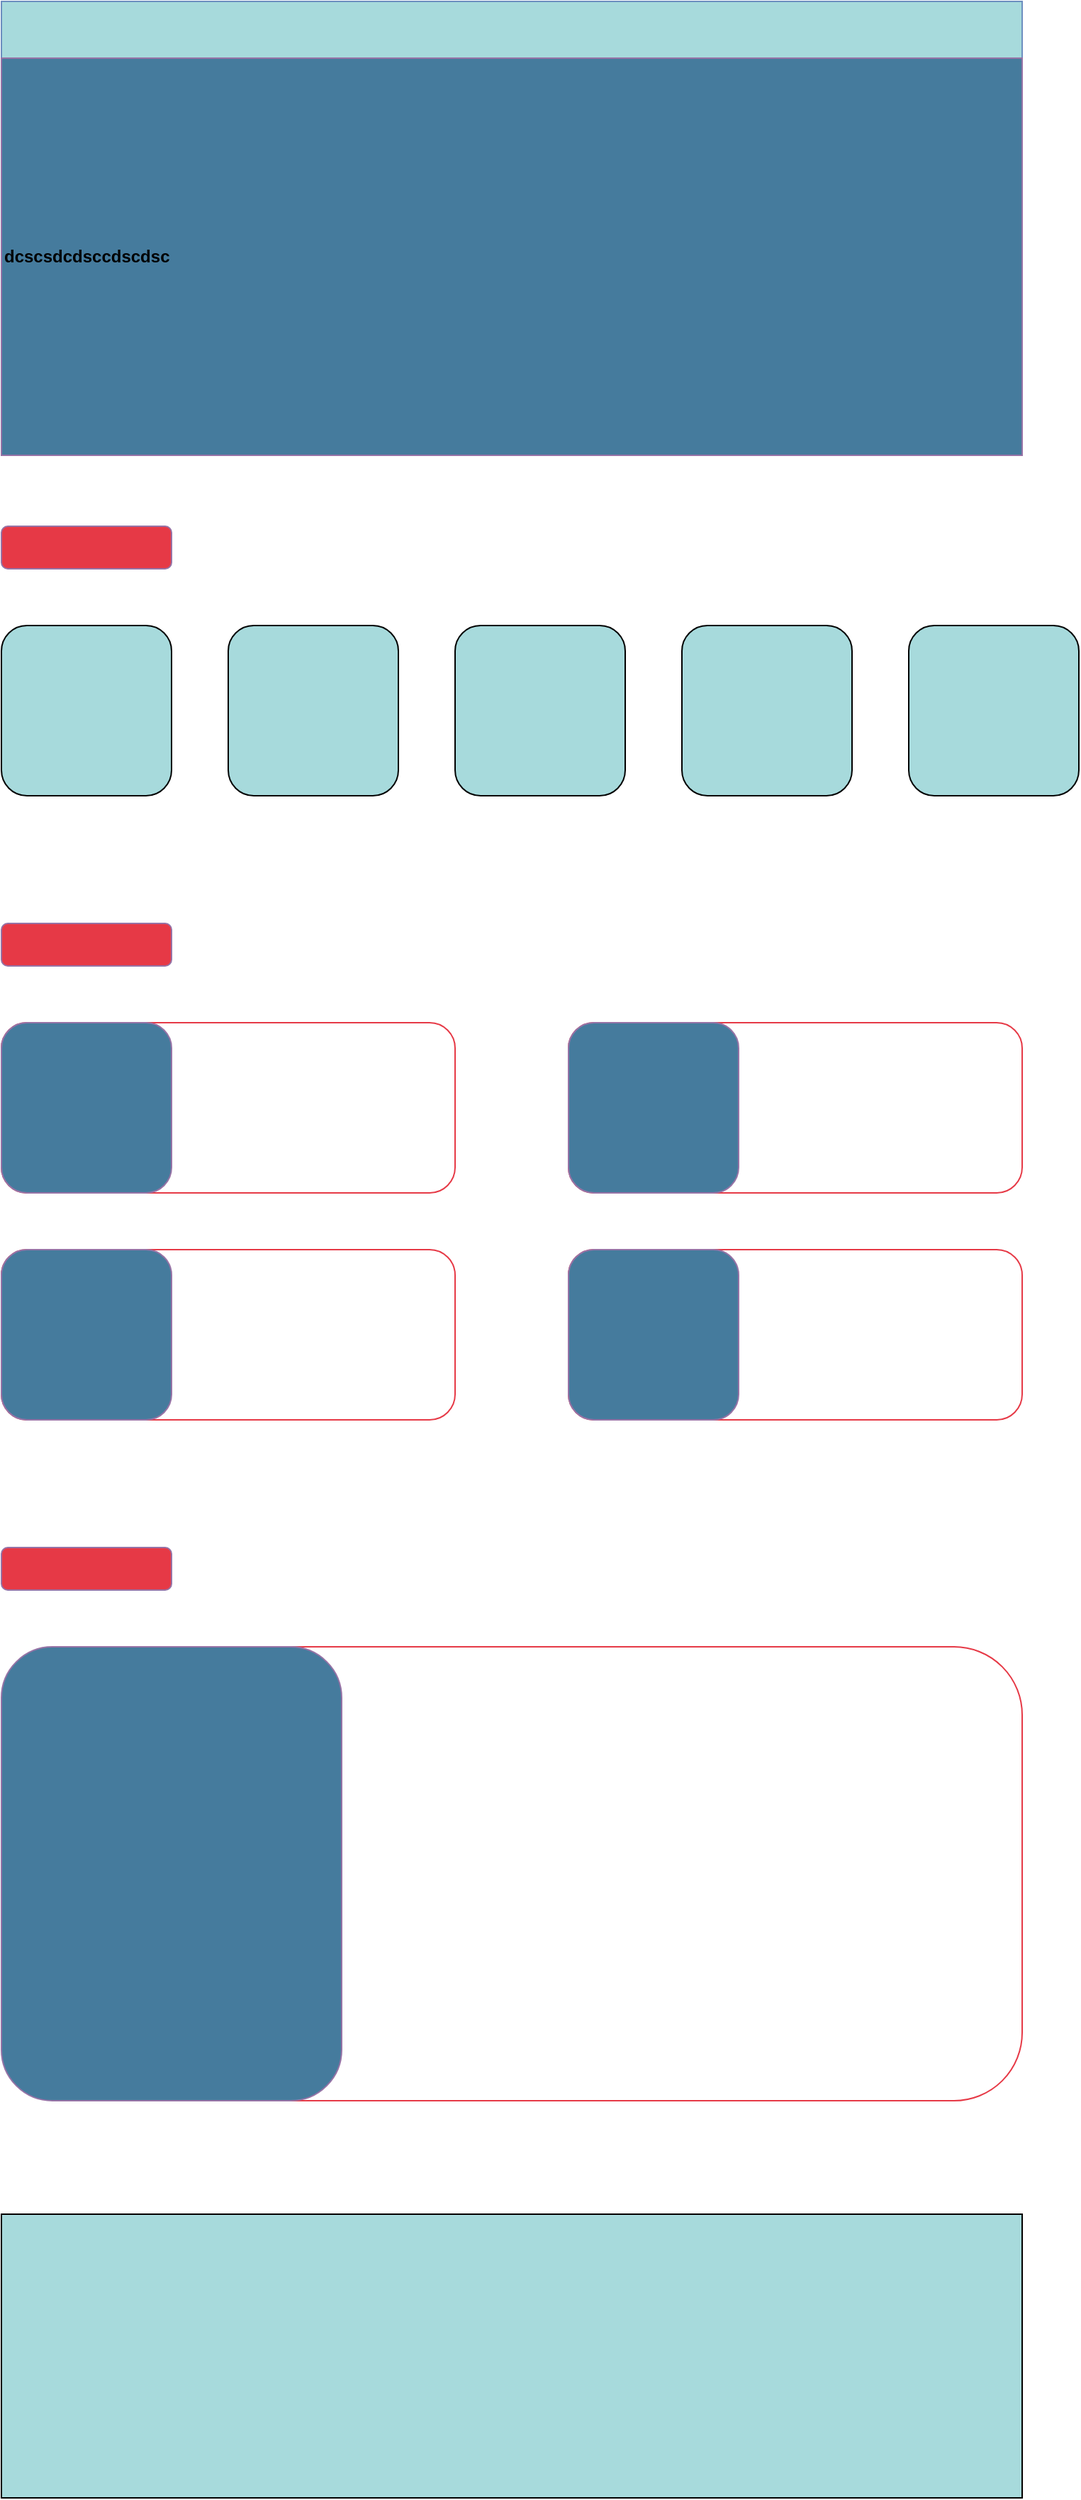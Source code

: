 <mxfile version="20.2.3" type="device"><diagram id="Afi9_B6GvtQWbWC6OhcD" name="Page-1"><mxGraphModel dx="782" dy="531" grid="1" gridSize="10" guides="1" tooltips="1" connect="1" arrows="1" fold="1" page="1" pageScale="1" pageWidth="850" pageHeight="1100" math="0" shadow="0"><root><mxCell id="0"/><mxCell id="1" parent="0"/><mxCell id="NA0wL5aQxHOtZLqUsRLJ-1" value="" style="rounded=0;whiteSpace=wrap;html=1;fillColor=#a7dadc;strokeColor=#6c8ebf;" vertex="1" parent="1"><mxGeometry x="80" y="80" width="720" height="40" as="geometry"/></mxCell><mxCell id="NA0wL5aQxHOtZLqUsRLJ-2" value="" style="rounded=1;whiteSpace=wrap;html=1;fillColor=#A7DADC;strokeColor=default;" vertex="1" parent="1"><mxGeometry x="80" y="520" width="120" height="120" as="geometry"/></mxCell><mxCell id="NA0wL5aQxHOtZLqUsRLJ-3" value="" style="rounded=1;whiteSpace=wrap;html=1;fillColor=#A7DADC;" vertex="1" parent="1"><mxGeometry x="400" y="520" width="120" height="120" as="geometry"/></mxCell><mxCell id="NA0wL5aQxHOtZLqUsRLJ-4" value="" style="rounded=1;whiteSpace=wrap;html=1;fillColor=#A7DADC;" vertex="1" parent="1"><mxGeometry x="240" y="520" width="120" height="120" as="geometry"/></mxCell><mxCell id="NA0wL5aQxHOtZLqUsRLJ-6" value="&lt;b style=&quot;&quot;&gt;dcscsdcdsccdscdsc&lt;/b&gt;" style="text;html=1;strokeColor=#9673A6;fillColor=#457b9d;align=left;verticalAlign=middle;whiteSpace=wrap;rounded=0;labelBackgroundColor=none;labelBorderColor=none;" vertex="1" parent="1"><mxGeometry x="80" y="120" width="720" height="280" as="geometry"/></mxCell><mxCell id="NA0wL5aQxHOtZLqUsRLJ-25" value="" style="rounded=1;whiteSpace=wrap;html=1;strokeColor=#E63946;" vertex="1" parent="1"><mxGeometry x="80" y="800" width="320" height="120" as="geometry"/></mxCell><mxCell id="NA0wL5aQxHOtZLqUsRLJ-26" value="" style="rounded=1;whiteSpace=wrap;html=1;strokeColor=#E63946;" vertex="1" parent="1"><mxGeometry x="480" y="800" width="320" height="120" as="geometry"/></mxCell><mxCell id="NA0wL5aQxHOtZLqUsRLJ-27" value="" style="rounded=1;whiteSpace=wrap;html=1;strokeColor=#E63946;" vertex="1" parent="1"><mxGeometry x="480" y="960" width="320" height="120" as="geometry"/></mxCell><mxCell id="NA0wL5aQxHOtZLqUsRLJ-28" value="" style="rounded=1;whiteSpace=wrap;html=1;strokeColor=#E63946;" vertex="1" parent="1"><mxGeometry x="80" y="960" width="320" height="120" as="geometry"/></mxCell><mxCell id="NA0wL5aQxHOtZLqUsRLJ-32" value="" style="rounded=0;whiteSpace=wrap;html=1;labelBackgroundColor=#999999;fontSize=20;strokeColor=#000000;fillColor=#A7DADC;" vertex="1" parent="1"><mxGeometry x="80" y="1640" width="720" height="200" as="geometry"/></mxCell><mxCell id="NA0wL5aQxHOtZLqUsRLJ-38" value="" style="rounded=1;whiteSpace=wrap;html=1;fillColor=#A7DADC;" vertex="1" parent="1"><mxGeometry x="560" y="520" width="120" height="120" as="geometry"/></mxCell><mxCell id="NA0wL5aQxHOtZLqUsRLJ-39" value="" style="rounded=1;whiteSpace=wrap;html=1;fillColor=#A7DADC;" vertex="1" parent="1"><mxGeometry x="720" y="520" width="120" height="120" as="geometry"/></mxCell><mxCell id="NA0wL5aQxHOtZLqUsRLJ-41" value="" style="rounded=1;whiteSpace=wrap;html=1;labelBackgroundColor=#999999;fontSize=20;strokeColor=#9673A6;fillColor=#457b9d;" vertex="1" parent="1"><mxGeometry x="80" y="800" width="120" height="120" as="geometry"/></mxCell><mxCell id="NA0wL5aQxHOtZLqUsRLJ-42" value="" style="rounded=1;whiteSpace=wrap;html=1;labelBackgroundColor=#999999;fontSize=20;strokeColor=#9673A6;fillColor=#457b9d;" vertex="1" parent="1"><mxGeometry x="80" y="960" width="120" height="120" as="geometry"/></mxCell><mxCell id="NA0wL5aQxHOtZLqUsRLJ-43" value="" style="rounded=1;whiteSpace=wrap;html=1;labelBackgroundColor=#999999;fontSize=20;strokeColor=#9673A6;fillColor=#457b9d;" vertex="1" parent="1"><mxGeometry x="480" y="800" width="120" height="120" as="geometry"/></mxCell><mxCell id="NA0wL5aQxHOtZLqUsRLJ-44" value="" style="rounded=1;whiteSpace=wrap;html=1;labelBackgroundColor=#999999;fontSize=20;strokeColor=#9673A6;fillColor=#457b9d;" vertex="1" parent="1"><mxGeometry x="480" y="960" width="120" height="120" as="geometry"/></mxCell><mxCell id="NA0wL5aQxHOtZLqUsRLJ-46" value="" style="rounded=1;whiteSpace=wrap;html=1;labelBackgroundColor=#999999;fontSize=20;strokeColor=#9673A6;fillColor=#e63946;" vertex="1" parent="1"><mxGeometry x="80" y="450" width="120" height="30" as="geometry"/></mxCell><mxCell id="NA0wL5aQxHOtZLqUsRLJ-50" value="" style="rounded=1;whiteSpace=wrap;html=1;labelBackgroundColor=#999999;fontSize=20;strokeColor=#9673A6;fillColor=#e63946;" vertex="1" parent="1"><mxGeometry x="80" y="730" width="120" height="30" as="geometry"/></mxCell><mxCell id="NA0wL5aQxHOtZLqUsRLJ-51" value="" style="rounded=1;whiteSpace=wrap;html=1;labelBackgroundColor=#999999;fontSize=20;strokeColor=#9673A6;fillColor=#e63946;" vertex="1" parent="1"><mxGeometry x="80" y="1170" width="120" height="30" as="geometry"/></mxCell><mxCell id="NA0wL5aQxHOtZLqUsRLJ-52" value="" style="rounded=1;whiteSpace=wrap;html=1;strokeColor=#E63946;" vertex="1" parent="1"><mxGeometry x="80" y="1240" width="720" height="320" as="geometry"/></mxCell><mxCell id="NA0wL5aQxHOtZLqUsRLJ-53" value="" style="rounded=1;whiteSpace=wrap;html=1;labelBackgroundColor=#999999;fontSize=20;strokeColor=#9673A6;fillColor=#457b9d;" vertex="1" parent="1"><mxGeometry x="80" y="1240" width="240" height="320" as="geometry"/></mxCell></root></mxGraphModel></diagram></mxfile>